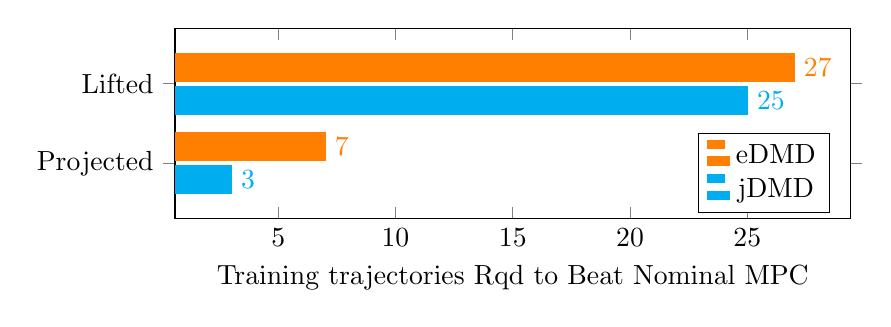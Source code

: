 % Recommended preamble:
\begin{tikzpicture}
\begin{axis}[reverse legend, width={4in}, height={4cm}, xbar, ytick={data}, yticklabels={Projected, Lifted}, enlarge y limits={0.7}, legend pos={south east}, xlabel={Training trajectories Rqd to Beat Nominal MPC}, nodes near coords]
    \addplot+[no marks, color={cyan}]
        coordinates {
            (3,0)
            (25,1)
        }
        ;
    \addplot+[no marks, color={orange}]
        coordinates {
            (7,0)
            (27,1)
        }
        ;
    \legend{{jDMD},{eDMD}}
\end{axis}
\end{tikzpicture}
